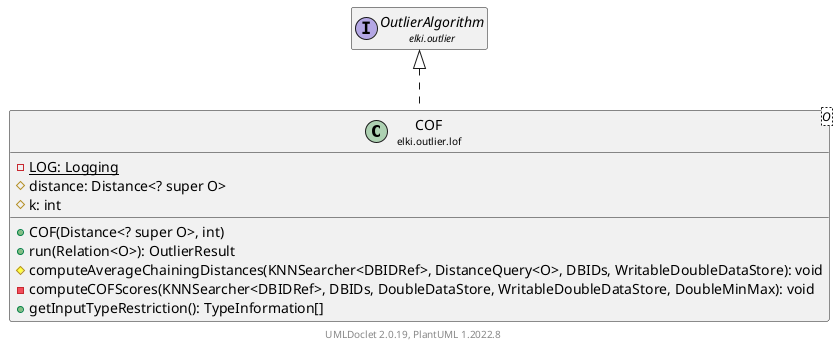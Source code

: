 @startuml
    remove .*\.(Instance|Par|Parameterizer|Factory)$
    set namespaceSeparator none
    hide empty fields
    hide empty methods

    class "<size:14>COF\n<size:10>elki.outlier.lof" as elki.outlier.lof.COF<O> [[COF.html]] {
        {static} -LOG: Logging
        #distance: Distance<? super O>
        #k: int
        +COF(Distance<? super O>, int)
        +run(Relation<O>): OutlierResult
        #computeAverageChainingDistances(KNNSearcher<DBIDRef>, DistanceQuery<O>, DBIDs, WritableDoubleDataStore): void
        -computeCOFScores(KNNSearcher<DBIDRef>, DBIDs, DoubleDataStore, WritableDoubleDataStore, DoubleMinMax): void
        +getInputTypeRestriction(): TypeInformation[]
    }

    interface "<size:14>OutlierAlgorithm\n<size:10>elki.outlier" as elki.outlier.OutlierAlgorithm [[../OutlierAlgorithm.html]]
    class "<size:14>COF.Par\n<size:10>elki.outlier.lof" as elki.outlier.lof.COF.Par<O>

    elki.outlier.OutlierAlgorithm <|.. elki.outlier.lof.COF
    elki.outlier.lof.COF +-- elki.outlier.lof.COF.Par

    center footer UMLDoclet 2.0.19, PlantUML 1.2022.8
@enduml
